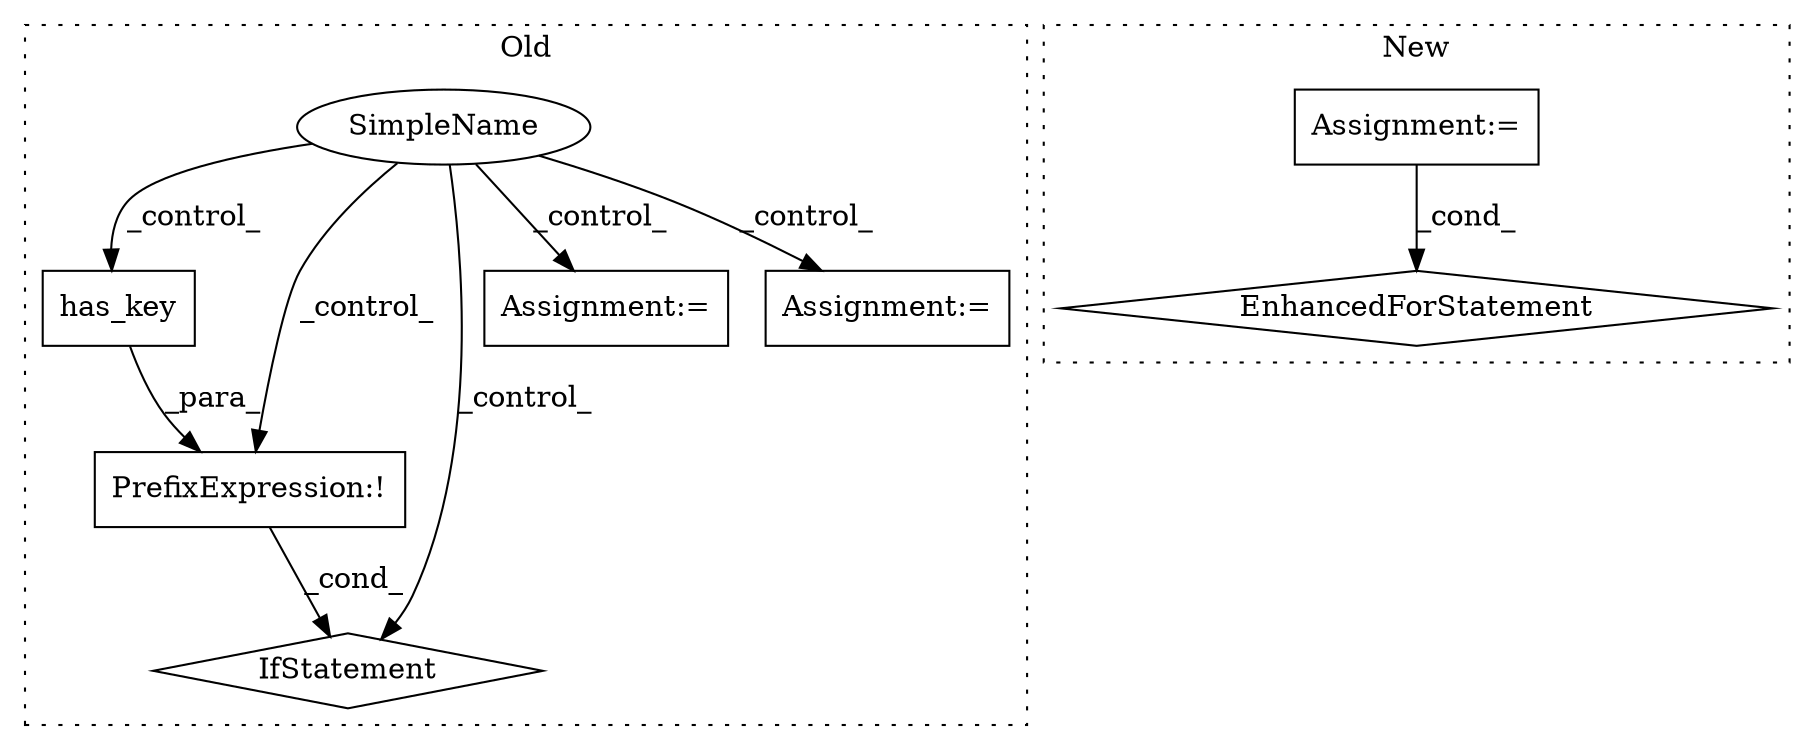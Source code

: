 digraph G {
subgraph cluster0 {
1 [label="has_key" a="32" s="1054,1081" l="8,1" shape="box"];
3 [label="IfStatement" a="25" s="1042,1082" l="4,2" shape="diamond"];
4 [label="PrefixExpression:!" a="38" s="1046" l="1" shape="box"];
5 [label="SimpleName" a="42" s="" l="" shape="ellipse"];
7 [label="Assignment:=" a="7" s="1352" l="1" shape="box"];
8 [label="Assignment:=" a="7" s="1436" l="1" shape="box"];
label = "Old";
style="dotted";
}
subgraph cluster1 {
2 [label="EnhancedForStatement" a="70" s="838,947" l="53,2" shape="diamond"];
6 [label="Assignment:=" a="7" s="838,947" l="53,2" shape="box"];
label = "New";
style="dotted";
}
1 -> 4 [label="_para_"];
4 -> 3 [label="_cond_"];
5 -> 1 [label="_control_"];
5 -> 7 [label="_control_"];
5 -> 8 [label="_control_"];
5 -> 4 [label="_control_"];
5 -> 3 [label="_control_"];
6 -> 2 [label="_cond_"];
}